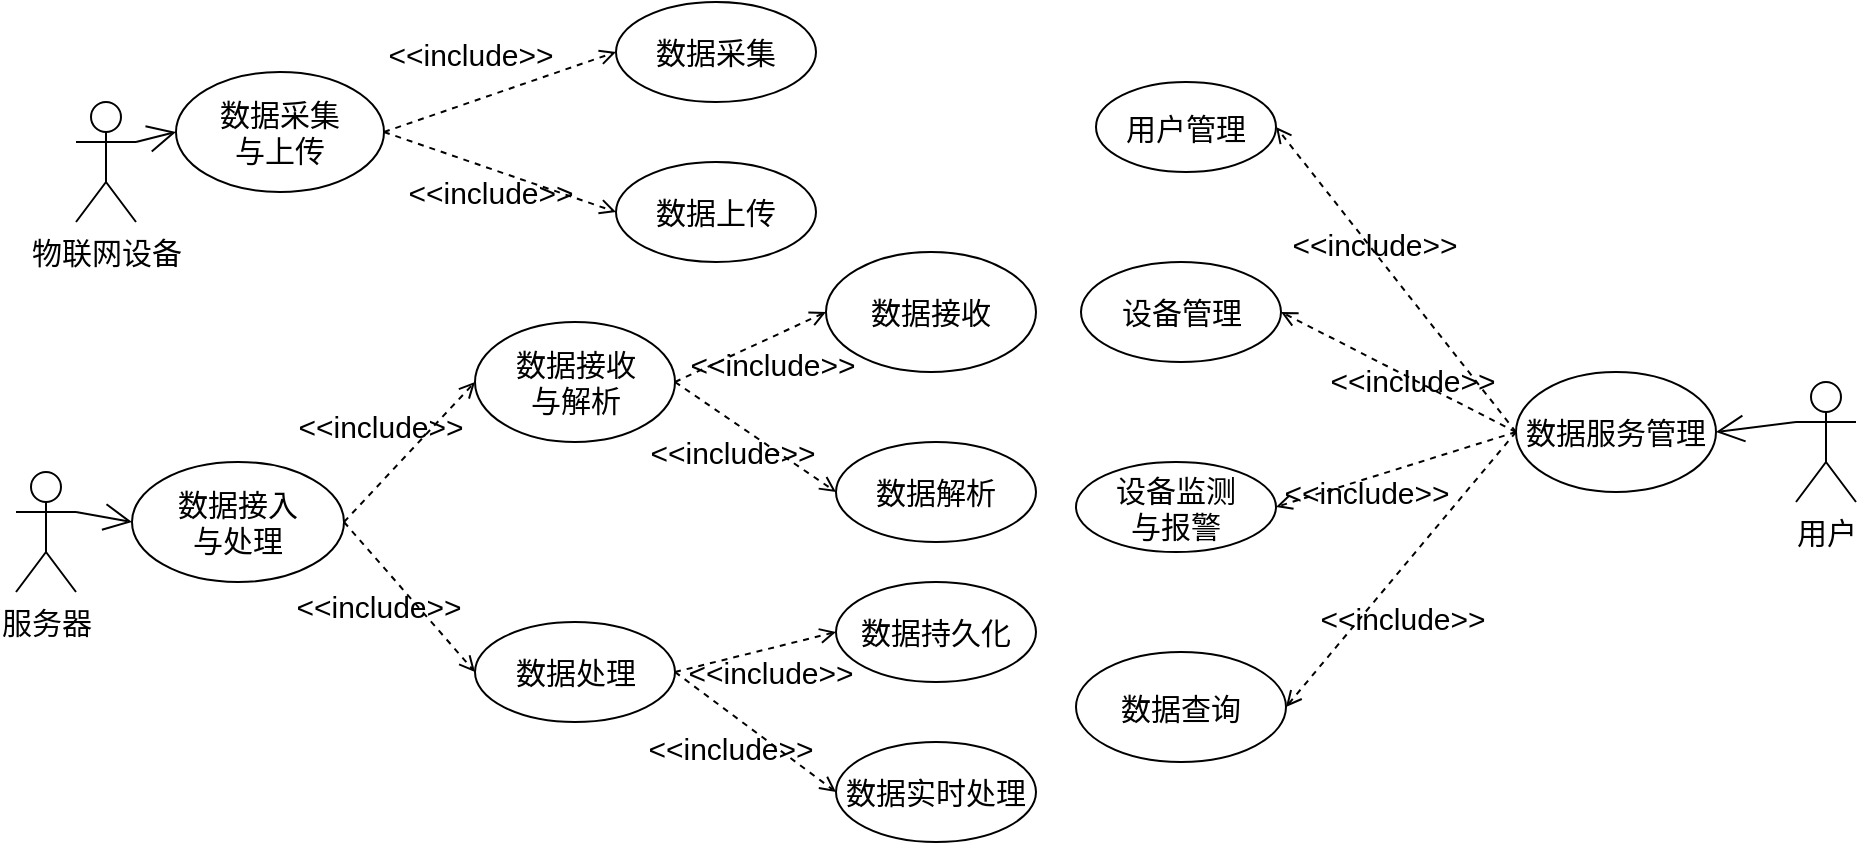 <mxfile version="21.1.4" type="github">
  <diagram name="第 1 页" id="rm_AjaoqxogWTn5zpEYG">
    <mxGraphModel dx="1500" dy="691" grid="1" gridSize="10" guides="1" tooltips="1" connect="1" arrows="1" fold="1" page="1" pageScale="1" pageWidth="827" pageHeight="1169" math="0" shadow="0">
      <root>
        <mxCell id="0" />
        <mxCell id="1" parent="0" />
        <mxCell id="xVqG0_X76cOuItJ1Ll3z-1" value="&lt;font style=&quot;font-size: 15px;&quot;&gt;物联网设备&lt;/font&gt;" style="shape=umlActor;verticalLabelPosition=bottom;verticalAlign=top;html=1;outlineConnect=0;fontSize=15;" parent="1" vertex="1">
          <mxGeometry x="260" y="190" width="30" height="60" as="geometry" />
        </mxCell>
        <mxCell id="xVqG0_X76cOuItJ1Ll3z-2" value="数据采集&lt;br style=&quot;font-size: 15px;&quot;&gt;与上传" style="ellipse;whiteSpace=wrap;html=1;fontSize=15;" parent="1" vertex="1">
          <mxGeometry x="310" y="175" width="104" height="60" as="geometry" />
        </mxCell>
        <mxCell id="xVqG0_X76cOuItJ1Ll3z-3" value="" style="endArrow=open;endFill=1;endSize=12;html=1;rounded=0;fontSize=15;exitX=1;exitY=0.333;exitDx=0;exitDy=0;exitPerimeter=0;entryX=0;entryY=0.5;entryDx=0;entryDy=0;" parent="1" source="xVqG0_X76cOuItJ1Ll3z-1" target="xVqG0_X76cOuItJ1Ll3z-2" edge="1">
          <mxGeometry width="160" relative="1" as="geometry">
            <mxPoint x="200" y="395" as="sourcePoint" />
            <mxPoint x="360" y="395" as="targetPoint" />
          </mxGeometry>
        </mxCell>
        <mxCell id="xVqG0_X76cOuItJ1Ll3z-4" value="&amp;lt;&amp;lt;include&amp;gt;&amp;gt;" style="html=1;verticalAlign=bottom;labelBackgroundColor=none;endArrow=open;endFill=0;dashed=1;rounded=0;fontSize=15;exitX=1;exitY=0.5;exitDx=0;exitDy=0;entryX=0;entryY=0.5;entryDx=0;entryDy=0;" parent="1" source="xVqG0_X76cOuItJ1Ll3z-2" target="xVqG0_X76cOuItJ1Ll3z-5" edge="1">
          <mxGeometry x="-0.192" y="11" width="160" relative="1" as="geometry">
            <mxPoint x="440" y="205" as="sourcePoint" />
            <mxPoint x="530" y="155" as="targetPoint" />
            <mxPoint as="offset" />
          </mxGeometry>
        </mxCell>
        <mxCell id="xVqG0_X76cOuItJ1Ll3z-5" value="数据采集" style="ellipse;whiteSpace=wrap;html=1;fontSize=15;" parent="1" vertex="1">
          <mxGeometry x="530" y="140" width="100" height="50" as="geometry" />
        </mxCell>
        <mxCell id="xVqG0_X76cOuItJ1Ll3z-6" style="edgeStyle=none;rounded=0;orthogonalLoop=1;jettySize=auto;html=1;entryX=0;entryY=0.5;entryDx=0;entryDy=0;fontSize=15;" parent="1" source="xVqG0_X76cOuItJ1Ll3z-5" target="xVqG0_X76cOuItJ1Ll3z-5" edge="1">
          <mxGeometry relative="1" as="geometry" />
        </mxCell>
        <mxCell id="xVqG0_X76cOuItJ1Ll3z-7" value="数据上传" style="ellipse;whiteSpace=wrap;html=1;fontSize=15;" parent="1" vertex="1">
          <mxGeometry x="530" y="220" width="100" height="50" as="geometry" />
        </mxCell>
        <mxCell id="xVqG0_X76cOuItJ1Ll3z-8" style="edgeStyle=none;rounded=0;orthogonalLoop=1;jettySize=auto;html=1;entryX=0;entryY=0.5;entryDx=0;entryDy=0;fontSize=15;" parent="1" source="xVqG0_X76cOuItJ1Ll3z-7" target="xVqG0_X76cOuItJ1Ll3z-7" edge="1">
          <mxGeometry relative="1" as="geometry" />
        </mxCell>
        <mxCell id="xVqG0_X76cOuItJ1Ll3z-9" value="&amp;lt;&amp;lt;include&amp;gt;&amp;gt;" style="html=1;verticalAlign=bottom;labelBackgroundColor=none;endArrow=open;endFill=0;dashed=1;rounded=0;fontSize=15;exitX=1;exitY=0.5;exitDx=0;exitDy=0;entryX=0;entryY=0.5;entryDx=0;entryDy=0;" parent="1" source="xVqG0_X76cOuItJ1Ll3z-2" target="xVqG0_X76cOuItJ1Ll3z-7" edge="1">
          <mxGeometry x="0.036" y="-23" width="160" relative="1" as="geometry">
            <mxPoint x="440" y="275" as="sourcePoint" />
            <mxPoint x="560" y="220" as="targetPoint" />
            <mxPoint as="offset" />
          </mxGeometry>
        </mxCell>
        <mxCell id="xVqG0_X76cOuItJ1Ll3z-10" value="数据接入&lt;br style=&quot;font-size: 15px;&quot;&gt;与处理" style="ellipse;whiteSpace=wrap;html=1;fontSize=15;" parent="1" vertex="1">
          <mxGeometry x="288" y="370" width="106" height="60" as="geometry" />
        </mxCell>
        <mxCell id="xVqG0_X76cOuItJ1Ll3z-11" value="&amp;lt;&amp;lt;include&amp;gt;&amp;gt;" style="html=1;verticalAlign=bottom;labelBackgroundColor=none;endArrow=open;endFill=0;dashed=1;rounded=0;fontSize=15;exitX=1;exitY=0.5;exitDx=0;exitDy=0;entryX=0;entryY=0.5;entryDx=0;entryDy=0;" parent="1" source="xVqG0_X76cOuItJ1Ll3z-10" target="xVqG0_X76cOuItJ1Ll3z-12" edge="1">
          <mxGeometry x="-0.192" y="11" width="160" relative="1" as="geometry">
            <mxPoint x="429.5" y="360" as="sourcePoint" />
            <mxPoint x="519.5" y="310" as="targetPoint" />
            <mxPoint as="offset" />
          </mxGeometry>
        </mxCell>
        <mxCell id="xVqG0_X76cOuItJ1Ll3z-12" value="数据接收&lt;br style=&quot;font-size: 15px;&quot;&gt;与解析" style="ellipse;whiteSpace=wrap;html=1;fontSize=15;" parent="1" vertex="1">
          <mxGeometry x="459.5" y="300" width="100" height="60" as="geometry" />
        </mxCell>
        <mxCell id="xVqG0_X76cOuItJ1Ll3z-13" style="edgeStyle=none;rounded=0;orthogonalLoop=1;jettySize=auto;html=1;entryX=0;entryY=0.5;entryDx=0;entryDy=0;fontSize=15;" parent="1" source="xVqG0_X76cOuItJ1Ll3z-12" target="xVqG0_X76cOuItJ1Ll3z-12" edge="1">
          <mxGeometry relative="1" as="geometry" />
        </mxCell>
        <mxCell id="xVqG0_X76cOuItJ1Ll3z-14" value="数据处理" style="ellipse;whiteSpace=wrap;html=1;fontSize=15;" parent="1" vertex="1">
          <mxGeometry x="459.5" y="450" width="100" height="50" as="geometry" />
        </mxCell>
        <mxCell id="xVqG0_X76cOuItJ1Ll3z-15" style="edgeStyle=none;rounded=0;orthogonalLoop=1;jettySize=auto;html=1;entryX=0;entryY=0.5;entryDx=0;entryDy=0;fontSize=15;" parent="1" source="xVqG0_X76cOuItJ1Ll3z-14" target="xVqG0_X76cOuItJ1Ll3z-14" edge="1">
          <mxGeometry relative="1" as="geometry" />
        </mxCell>
        <mxCell id="xVqG0_X76cOuItJ1Ll3z-16" value="&amp;lt;&amp;lt;include&amp;gt;&amp;gt;" style="html=1;verticalAlign=bottom;labelBackgroundColor=none;endArrow=open;endFill=0;dashed=1;rounded=0;fontSize=15;exitX=1;exitY=0.5;exitDx=0;exitDy=0;entryX=0;entryY=0.5;entryDx=0;entryDy=0;" parent="1" source="xVqG0_X76cOuItJ1Ll3z-10" target="xVqG0_X76cOuItJ1Ll3z-14" edge="1">
          <mxGeometry x="0.036" y="-23" width="160" relative="1" as="geometry">
            <mxPoint x="429.5" y="430" as="sourcePoint" />
            <mxPoint x="549.5" y="375" as="targetPoint" />
            <mxPoint as="offset" />
          </mxGeometry>
        </mxCell>
        <mxCell id="xVqG0_X76cOuItJ1Ll3z-17" value="" style="endArrow=open;endFill=1;endSize=12;html=1;rounded=0;fontSize=15;exitX=1;exitY=0.333;exitDx=0;exitDy=0;exitPerimeter=0;entryX=0;entryY=0.5;entryDx=0;entryDy=0;" parent="1" source="xVqG0_X76cOuItJ1Ll3z-39" target="xVqG0_X76cOuItJ1Ll3z-10" edge="1">
          <mxGeometry width="160" relative="1" as="geometry">
            <mxPoint x="110" y="330" as="sourcePoint" />
            <mxPoint x="210" y="280" as="targetPoint" />
          </mxGeometry>
        </mxCell>
        <mxCell id="xVqG0_X76cOuItJ1Ll3z-18" value="数据接收" style="ellipse;whiteSpace=wrap;html=1;fontSize=15;" parent="1" vertex="1">
          <mxGeometry x="635" y="265" width="105" height="60" as="geometry" />
        </mxCell>
        <mxCell id="xVqG0_X76cOuItJ1Ll3z-19" value="&amp;lt;&amp;lt;include&amp;gt;&amp;gt;" style="html=1;verticalAlign=bottom;labelBackgroundColor=none;endArrow=open;endFill=0;dashed=1;rounded=0;fontSize=15;exitX=1;exitY=0.5;exitDx=0;exitDy=0;entryX=0;entryY=0.5;entryDx=0;entryDy=0;" parent="1" source="xVqG0_X76cOuItJ1Ll3z-12" target="xVqG0_X76cOuItJ1Ll3z-18" edge="1">
          <mxGeometry x="0.036" y="-23" width="160" relative="1" as="geometry">
            <mxPoint x="760" y="430" as="sourcePoint" />
            <mxPoint x="880" y="495" as="targetPoint" />
            <mxPoint as="offset" />
          </mxGeometry>
        </mxCell>
        <mxCell id="xVqG0_X76cOuItJ1Ll3z-20" value="数据解析" style="ellipse;whiteSpace=wrap;html=1;fontSize=15;" parent="1" vertex="1">
          <mxGeometry x="640" y="360" width="100" height="50" as="geometry" />
        </mxCell>
        <mxCell id="xVqG0_X76cOuItJ1Ll3z-21" value="&amp;lt;&amp;lt;include&amp;gt;&amp;gt;" style="html=1;verticalAlign=bottom;labelBackgroundColor=none;endArrow=open;endFill=0;dashed=1;rounded=0;fontSize=15;exitX=1;exitY=0.5;exitDx=0;exitDy=0;entryX=0;entryY=0.5;entryDx=0;entryDy=0;" parent="1" source="xVqG0_X76cOuItJ1Ll3z-12" target="xVqG0_X76cOuItJ1Ll3z-20" edge="1">
          <mxGeometry x="0.036" y="-23" width="160" relative="1" as="geometry">
            <mxPoint x="770" y="500" as="sourcePoint" />
            <mxPoint x="840" y="460" as="targetPoint" />
            <mxPoint as="offset" />
          </mxGeometry>
        </mxCell>
        <mxCell id="xVqG0_X76cOuItJ1Ll3z-22" value="&amp;lt;&amp;lt;include&amp;gt;&amp;gt;" style="html=1;verticalAlign=bottom;labelBackgroundColor=none;endArrow=open;endFill=0;dashed=1;rounded=0;fontSize=15;exitX=1;exitY=0.5;exitDx=0;exitDy=0;entryX=0;entryY=0.5;entryDx=0;entryDy=0;" parent="1" source="xVqG0_X76cOuItJ1Ll3z-14" target="xVqG0_X76cOuItJ1Ll3z-24" edge="1">
          <mxGeometry x="0.036" y="-23" width="160" relative="1" as="geometry">
            <mxPoint x="770" y="510" as="sourcePoint" />
            <mxPoint x="840" y="470" as="targetPoint" />
            <mxPoint as="offset" />
          </mxGeometry>
        </mxCell>
        <mxCell id="xVqG0_X76cOuItJ1Ll3z-24" value="数据持久化" style="ellipse;whiteSpace=wrap;html=1;fontSize=15;" parent="1" vertex="1">
          <mxGeometry x="640" y="430" width="100" height="50" as="geometry" />
        </mxCell>
        <mxCell id="xVqG0_X76cOuItJ1Ll3z-25" value="数据实时处理" style="ellipse;whiteSpace=wrap;html=1;fontSize=15;" parent="1" vertex="1">
          <mxGeometry x="640" y="510" width="100" height="50" as="geometry" />
        </mxCell>
        <mxCell id="xVqG0_X76cOuItJ1Ll3z-26" value="&amp;lt;&amp;lt;include&amp;gt;&amp;gt;" style="html=1;verticalAlign=bottom;labelBackgroundColor=none;endArrow=open;endFill=0;dashed=1;rounded=0;fontSize=15;exitX=1;exitY=0.5;exitDx=0;exitDy=0;entryX=0;entryY=0.5;entryDx=0;entryDy=0;" parent="1" source="xVqG0_X76cOuItJ1Ll3z-14" target="xVqG0_X76cOuItJ1Ll3z-25" edge="1">
          <mxGeometry x="0.036" y="-23" width="160" relative="1" as="geometry">
            <mxPoint x="610" y="660" as="sourcePoint" />
            <mxPoint x="680" y="620" as="targetPoint" />
            <mxPoint as="offset" />
          </mxGeometry>
        </mxCell>
        <mxCell id="xVqG0_X76cOuItJ1Ll3z-28" value="数据服务管理" style="ellipse;whiteSpace=wrap;html=1;fontSize=15;" parent="1" vertex="1">
          <mxGeometry x="980" y="325" width="100" height="60" as="geometry" />
        </mxCell>
        <mxCell id="xVqG0_X76cOuItJ1Ll3z-29" value="&lt;font style=&quot;font-size: 15px;&quot;&gt;用户&lt;/font&gt;" style="shape=umlActor;verticalLabelPosition=bottom;verticalAlign=top;html=1;outlineConnect=0;fontSize=15;" parent="1" vertex="1">
          <mxGeometry x="1120" y="330" width="30" height="60" as="geometry" />
        </mxCell>
        <mxCell id="xVqG0_X76cOuItJ1Ll3z-30" value="" style="endArrow=open;endFill=1;endSize=12;html=1;rounded=0;fontSize=15;exitX=0;exitY=0.333;exitDx=0;exitDy=0;exitPerimeter=0;entryX=1;entryY=0.5;entryDx=0;entryDy=0;" parent="1" source="xVqG0_X76cOuItJ1Ll3z-29" target="xVqG0_X76cOuItJ1Ll3z-28" edge="1">
          <mxGeometry width="160" relative="1" as="geometry">
            <mxPoint x="1210" y="190" as="sourcePoint" />
            <mxPoint x="1310" y="140" as="targetPoint" />
          </mxGeometry>
        </mxCell>
        <mxCell id="xVqG0_X76cOuItJ1Ll3z-31" value="&amp;lt;&amp;lt;include&amp;gt;&amp;gt;" style="html=1;verticalAlign=bottom;labelBackgroundColor=none;endArrow=open;endFill=0;dashed=1;rounded=0;fontSize=15;exitX=0;exitY=0.5;exitDx=0;exitDy=0;entryX=1;entryY=0.5;entryDx=0;entryDy=0;" parent="1" source="xVqG0_X76cOuItJ1Ll3z-28" target="xVqG0_X76cOuItJ1Ll3z-32" edge="1">
          <mxGeometry x="0.116" y="5" width="160" relative="1" as="geometry">
            <mxPoint x="200" y="370" as="sourcePoint" />
            <mxPoint x="910" y="210" as="targetPoint" />
            <mxPoint as="offset" />
            <Array as="points" />
          </mxGeometry>
        </mxCell>
        <mxCell id="xVqG0_X76cOuItJ1Ll3z-32" value="用户管理" style="ellipse;whiteSpace=wrap;html=1;fontSize=15;" parent="1" vertex="1">
          <mxGeometry x="770" y="180" width="90" height="45" as="geometry" />
        </mxCell>
        <mxCell id="xVqG0_X76cOuItJ1Ll3z-33" value="设备管理" style="ellipse;whiteSpace=wrap;html=1;fontSize=15;" parent="1" vertex="1">
          <mxGeometry x="762.5" y="270" width="100" height="50" as="geometry" />
        </mxCell>
        <mxCell id="xVqG0_X76cOuItJ1Ll3z-34" value="&amp;lt;&amp;lt;include&amp;gt;&amp;gt;" style="html=1;verticalAlign=bottom;labelBackgroundColor=none;endArrow=open;endFill=0;dashed=1;rounded=0;fontSize=15;exitX=0;exitY=0.5;exitDx=0;exitDy=0;entryX=1;entryY=0.5;entryDx=0;entryDy=0;" parent="1" source="xVqG0_X76cOuItJ1Ll3z-28" target="xVqG0_X76cOuItJ1Ll3z-33" edge="1">
          <mxGeometry x="-0.204" y="11" width="160" relative="1" as="geometry">
            <mxPoint x="1020" y="520" as="sourcePoint" />
            <mxPoint x="920" y="480" as="targetPoint" />
            <mxPoint as="offset" />
          </mxGeometry>
        </mxCell>
        <mxCell id="xVqG0_X76cOuItJ1Ll3z-35" value="设备监测&lt;br&gt;与报警" style="ellipse;whiteSpace=wrap;html=1;fontSize=15;" parent="1" vertex="1">
          <mxGeometry x="760" y="370" width="100" height="45" as="geometry" />
        </mxCell>
        <mxCell id="xVqG0_X76cOuItJ1Ll3z-36" value="数据查询" style="ellipse;whiteSpace=wrap;html=1;fontSize=15;" parent="1" vertex="1">
          <mxGeometry x="760" y="465" width="105" height="55" as="geometry" />
        </mxCell>
        <mxCell id="xVqG0_X76cOuItJ1Ll3z-37" value="&amp;lt;&amp;lt;include&amp;gt;&amp;gt;" style="html=1;verticalAlign=bottom;labelBackgroundColor=none;endArrow=open;endFill=0;dashed=1;rounded=0;fontSize=15;exitX=0;exitY=0.5;exitDx=0;exitDy=0;entryX=1;entryY=0.5;entryDx=0;entryDy=0;" parent="1" source="xVqG0_X76cOuItJ1Ll3z-28" target="xVqG0_X76cOuItJ1Ll3z-35" edge="1">
          <mxGeometry x="0.333" y="18" width="160" relative="1" as="geometry">
            <mxPoint x="1000" y="260" as="sourcePoint" />
            <mxPoint x="900" y="330" as="targetPoint" />
            <mxPoint as="offset" />
          </mxGeometry>
        </mxCell>
        <mxCell id="xVqG0_X76cOuItJ1Ll3z-38" value="&amp;lt;&amp;lt;include&amp;gt;&amp;gt;" style="html=1;verticalAlign=bottom;labelBackgroundColor=none;endArrow=open;endFill=0;dashed=1;rounded=0;fontSize=15;exitX=0;exitY=0.5;exitDx=0;exitDy=0;entryX=1;entryY=0.5;entryDx=0;entryDy=0;" parent="1" source="xVqG0_X76cOuItJ1Ll3z-28" target="xVqG0_X76cOuItJ1Ll3z-36" edge="1">
          <mxGeometry x="0.306" y="24" width="160" relative="1" as="geometry">
            <mxPoint x="1040" y="560" as="sourcePoint" />
            <mxPoint x="910" y="630" as="targetPoint" />
            <mxPoint as="offset" />
          </mxGeometry>
        </mxCell>
        <mxCell id="xVqG0_X76cOuItJ1Ll3z-39" value="&lt;font style=&quot;font-size: 15px;&quot;&gt;服务器&lt;/font&gt;" style="shape=umlActor;verticalLabelPosition=bottom;verticalAlign=top;html=1;outlineConnect=0;fontSize=15;" parent="1" vertex="1">
          <mxGeometry x="230" y="375" width="30" height="60" as="geometry" />
        </mxCell>
      </root>
    </mxGraphModel>
  </diagram>
</mxfile>
